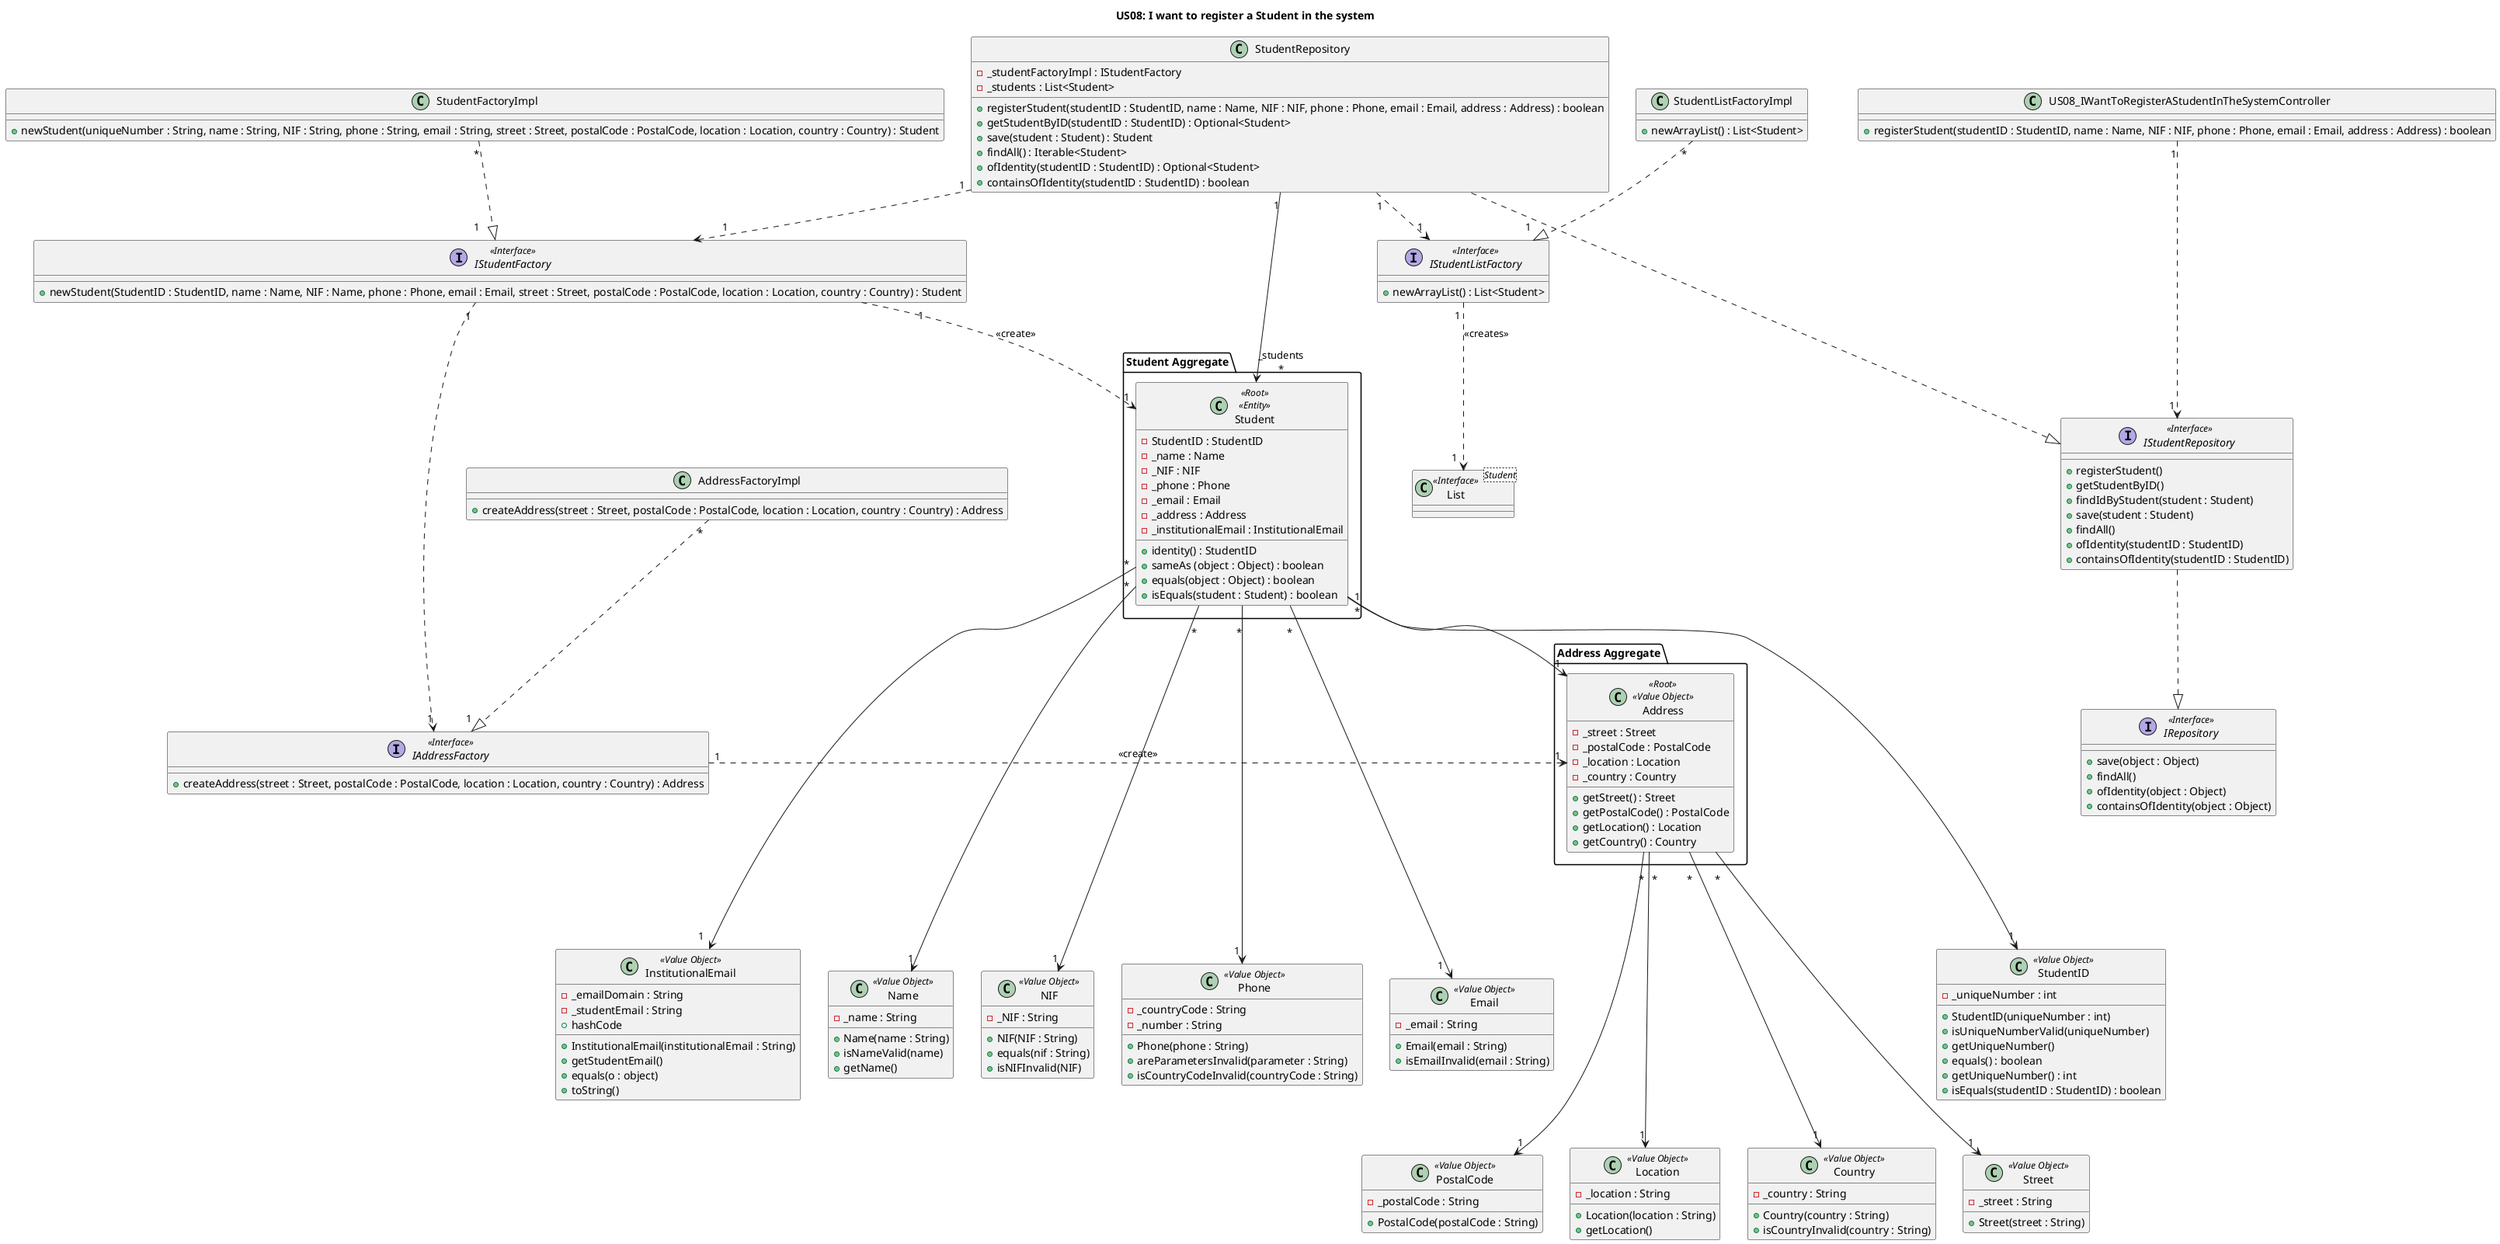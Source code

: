 @startuml
title US08: I want to register a Student in the system


class US08_IWantToRegisterAStudentInTheSystemController {
    + registerStudent(studentID : StudentID, name : Name, NIF : NIF, phone : Phone, email : Email, address : Address) : boolean
}

class StudentRepository {
    - _studentFactoryImpl : IStudentFactory
    - _students : List<Student>
    + registerStudent(studentID : StudentID, name : Name, NIF : NIF, phone : Phone, email : Email, address : Address) : boolean
    + getStudentByID(studentID : StudentID) : Optional<Student>
    + save(student : Student) : Student
    + findAll() : Iterable<Student>
    + ofIdentity(studentID : StudentID) : Optional<Student>
    + containsOfIdentity(studentID : StudentID) : boolean
}

package "Student Aggregate" {
    class Student <<Root>> <<Entity>> {
        - StudentID : StudentID
        - _name : Name
        - _NIF : NIF
        - _phone : Phone
        - _email : Email
        - _address : Address
        - _institutionalEmail : InstitutionalEmail
        + identity() : StudentID
        + sameAs (object : Object) : boolean
        + equals(object : Object) : boolean
        + isEquals(student : Student) : boolean
    }
}

package "Address Aggregate" {
    class Address <<Root>> <<Value Object>> {
        - _street : Street
        - _postalCode : PostalCode
        - _location : Location
        - _country : Country
        + getStreet() : Street
        + getPostalCode() : PostalCode
        + getLocation() : Location
        + getCountry() : Country
    }
}

class StudentID <<Value Object>> {
    -_uniqueNumber : int
    + StudentID(uniqueNumber : int)
    + isUniqueNumberValid(uniqueNumber)
    + getUniqueNumber()
    + equals() : boolean
    + getUniqueNumber() : int
    + isEquals(studentID : StudentID) : boolean
}

class Name <<Value Object>> {
    -_name : String
    + Name(name : String)
    + isNameValid(name)
    + getName()
}

class NIF <<Value Object>> {
    -_NIF : String
    + NIF(NIF : String)
    + equals(nif : String)
    + isNIFInvalid(NIF)
}

class Phone <<Value Object>> {
    -_countryCode : String
    -_number : String
    + Phone(phone : String)
    + areParametersInvalid(parameter : String)
    + isCountryCodeInvalid(countryCode : String)
}

class Email <<Value Object>> {
    -_email : String
    + Email(email : String)
    + isEmailInvalid(email : String)
}

class InstitutionalEmail <<Value Object>> {
    -_emailDomain : String
    -_studentEmail : String
    + InstitutionalEmail(institutionalEmail : String)
    + getStudentEmail()
    + equals(o : object)
    + hashCode
    + toString()
}

class Street <<Value Object>> {
    -_street : String
    + Street(street : String)
}

class PostalCode <<Value Object>> {
    -_postalCode : String
    + PostalCode(postalCode : String)
}

class Location <<Value Object>> {
    -_location : String
    + Location(location : String)
    + getLocation()
}

class Country <<Value Object>> {
    -_country : String
    + Country(country : String)
    + isCountryInvalid(country : String)
}

interface IStudentFactory <<Interface>> {
    + newStudent(StudentID : StudentID, name : Name, NIF : Name, phone : Phone, email : Email, street : Street, postalCode : PostalCode, location : Location, country : Country) : Student
}

class StudentFactoryImpl {
    + newStudent(uniqueNumber : String, name : String, NIF : String, phone : String, email : String, street : Street, postalCode : PostalCode, location : Location, country : Country) : Student
}

interface IStudentListFactory <<Interface>> {
    + newArrayList() : List<Student>
}

class StudentListFactoryImpl {
    + newArrayList() : List<Student>
}

interface IAddressFactory <<Interface>> {
    + createAddress(street : Street, postalCode : PostalCode, location : Location, country : Country) : Address
}

class AddressFactoryImpl {
    + createAddress(street : Street, postalCode : PostalCode, location : Location, country : Country) : Address
}

class List<Student> <<Interface>> {}

interface IStudentRepository <<Interface>> {
    +registerStudent()
    +getStudentByID()
    + findIdByStudent(student : Student)
    + save(student : Student)
    + findAll()
    + ofIdentity(studentID : StudentID)
    + containsOfIdentity(studentID : StudentID)
}

interface IRepository <<Interface>> {
    + save(object : Object)
    + findAll()
    + ofIdentity(object : Object)
    + containsOfIdentity(object : Object)
}

US08_IWantToRegisterAStudentInTheSystemController "1" ...> "1 " IStudentRepository
StudentRepository "1" ..> "1" IStudentFactory
StudentRepository "1" ---> "_students\n*" Student
StudentRepository "1" ..> "1" IStudentListFactory
IStudentListFactory "1 " ..> "1  " List: <<creates>>
Student "1" --> "1" Address
StudentFactoryImpl "*" ..|> "1     " IStudentFactory
StudentListFactoryImpl "*" ..|> "1     " IStudentListFactory
AddressFactoryImpl "*" ..|> "1  " IAddressFactory
IAddressFactory "1" .l.> "1" Address: <<create>>
IStudentFactory "1" ..> "1" Student: <<create>>
IStudentFactory "1" ..> "1" IAddressFactory
StudentRepository ...|> IStudentRepository
IStudentRepository ..|> IRepository
Student "*" ----> "1" StudentID
Student "*" ----> "1" Name
Student "\n *" ----> "1  " Email
Student "\n *" ----> "1   " InstitutionalEmail
Student "\n *" ----> "1 " Phone
Student "\n *" ----> "1 " NIF
Address "\n *" ----> "1" Street
Address "\n *" ----> "1" PostalCode
Address "\n *" ----> "1" Location
Address "\n *" ----> "1" Country

@enduml